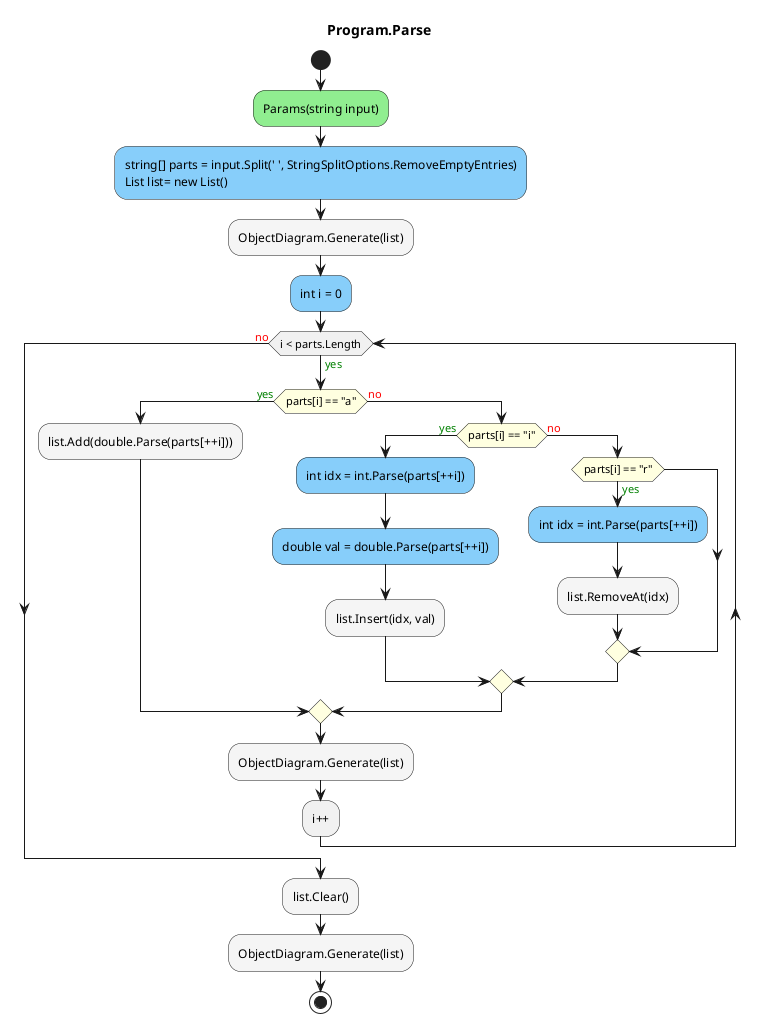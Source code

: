@startuml Program.Parse
title Program.Parse
start
#LightGreen:Params(string input);
#LightSkyBlue:string[] parts = input.Split(' ', StringSplitOptions.RemoveEmptyEntries)\nList list= new List();
#WhiteSmoke:ObjectDiagram.Generate(list);
#LightSkyBlue:int i = 0;
while (i < parts.Length) is (<color:green>yes)
        #LightYellow:if (parts[i] == "a") then (<color:green>yes)
                #WhiteSmoke:list.Add(double.Parse(parts[++i]));
            else (<color:red>no)
                #LightYellow:if (parts[i] == "i") then (<color:green>yes)
                        #LightSkyBlue:int idx = int.Parse(parts[++i]);
                        #LightSkyBlue:double val = double.Parse(parts[++i]);
                        #WhiteSmoke:list.Insert(idx, val);
                    else (<color:red>no)
                        #LightYellow:if (parts[i] == "r") then (<color:green>yes)
                                #LightSkyBlue:int idx = int.Parse(parts[++i]);
                                #WhiteSmoke:list.RemoveAt(idx);
                        endif
                endif
        endif
        #WhiteSmoke:ObjectDiagram.Generate(list);
:i++;
endwhile (<color:red>no)
#WhiteSmoke:list.Clear();
#WhiteSmoke:ObjectDiagram.Generate(list);
stop
@enduml
